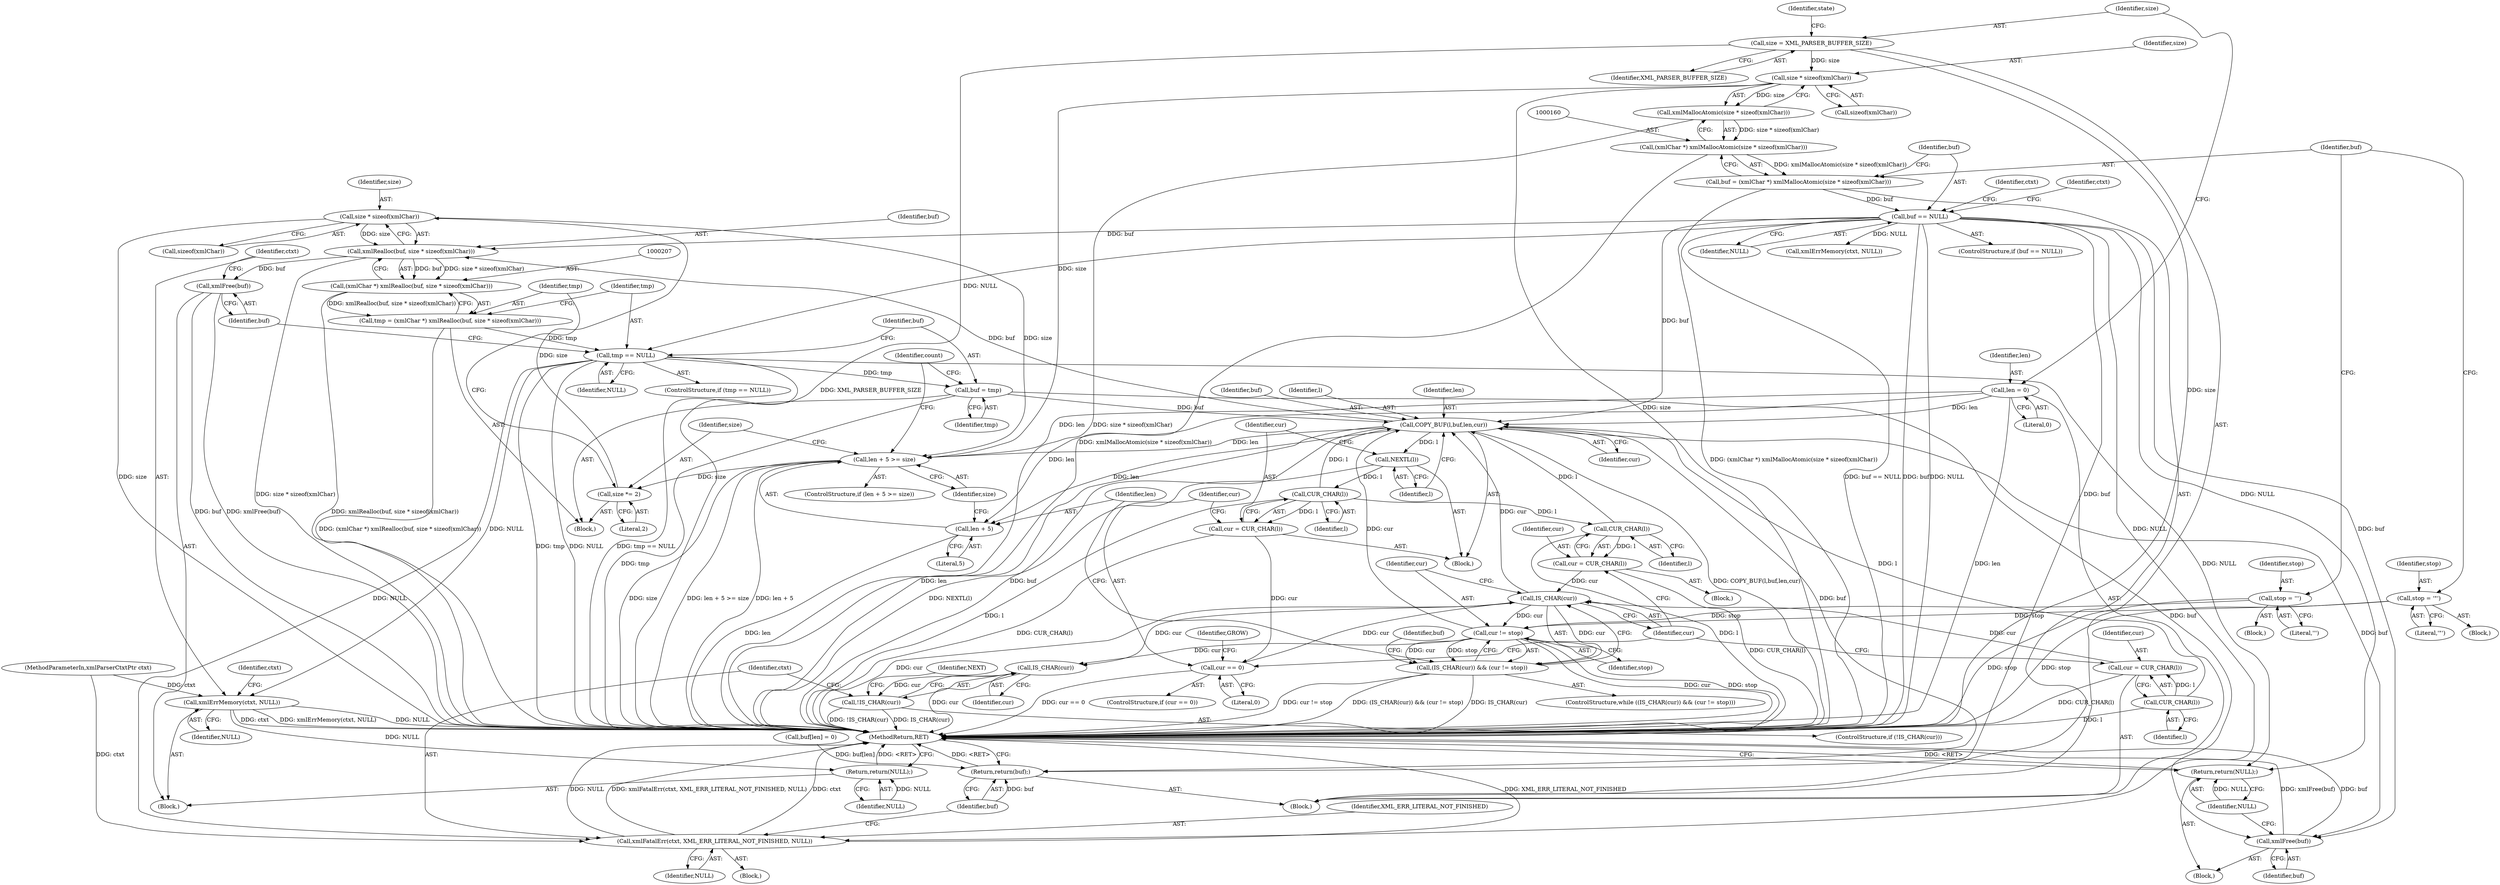 digraph "0_Chrome_d0947db40187f4708c58e64cbd6013faf9eddeed_36@API" {
"1000210" [label="(Call,size * sizeof(xmlChar))"];
"1000201" [label="(Call,size *= 2)"];
"1000194" [label="(Call,len + 5 >= size)"];
"1000109" [label="(Call,len = 0)"];
"1000258" [label="(Call,COPY_BUF(l,buf,len,cur))"];
"1000183" [label="(Call,CUR_CHAR(l))"];
"1000267" [label="(Call,CUR_CHAR(l))"];
"1000263" [label="(Call,NEXTL(l))"];
"1000278" [label="(Call,CUR_CHAR(l))"];
"1000233" [label="(Call,buf = tmp)"];
"1000215" [label="(Call,tmp == NULL)"];
"1000204" [label="(Call,tmp = (xmlChar *) xmlRealloc(buf, size * sizeof(xmlChar)))"];
"1000206" [label="(Call,(xmlChar *) xmlRealloc(buf, size * sizeof(xmlChar)))"];
"1000208" [label="(Call,xmlRealloc(buf, size * sizeof(xmlChar)))"];
"1000167" [label="(Call,buf == NULL)"];
"1000157" [label="(Call,buf = (xmlChar *) xmlMallocAtomic(size * sizeof(xmlChar)))"];
"1000159" [label="(Call,(xmlChar *) xmlMallocAtomic(size * sizeof(xmlChar)))"];
"1000161" [label="(Call,xmlMallocAtomic(size * sizeof(xmlChar)))"];
"1000162" [label="(Call,size * sizeof(xmlChar))"];
"1000113" [label="(Call,size = XML_PARSER_BUFFER_SIZE)"];
"1000210" [label="(Call,size * sizeof(xmlChar))"];
"1000187" [label="(Call,IS_CHAR(cur))"];
"1000181" [label="(Call,cur = CUR_CHAR(l))"];
"1000276" [label="(Call,cur = CUR_CHAR(l))"];
"1000270" [label="(Call,cur == 0)"];
"1000265" [label="(Call,cur = CUR_CHAR(l))"];
"1000189" [label="(Call,cur != stop)"];
"1000146" [label="(Call,stop = '\'')"];
"1000136" [label="(Call,stop = '\"')"];
"1000221" [label="(Call,xmlErrMemory(ctxt, NULL))"];
"1000231" [label="(Return,return(NULL);)"];
"1000254" [label="(Call,xmlFree(buf))"];
"1000195" [label="(Call,len + 5)"];
"1000186" [label="(Call,(IS_CHAR(cur)) && (cur != stop))"];
"1000294" [label="(Call,IS_CHAR(cur))"];
"1000293" [label="(Call,!IS_CHAR(cur))"];
"1000304" [label="(Return,return(buf);)"];
"1000256" [label="(Return,return(NULL);)"];
"1000297" [label="(Call,xmlFatalErr(ctxt, XML_ERR_LITERAL_NOT_FINISHED, NULL))"];
"1000219" [label="(Call,xmlFree(buf))"];
"1000147" [label="(Identifier,stop)"];
"1000203" [label="(Literal,2)"];
"1000232" [label="(Identifier,NULL)"];
"1000292" [label="(ControlStructure,if (!IS_CHAR(cur)))"];
"1000296" [label="(Block,)"];
"1000257" [label="(Identifier,NULL)"];
"1000298" [label="(Identifier,ctxt)"];
"1000157" [label="(Call,buf = (xmlChar *) xmlMallocAtomic(size * sizeof(xmlChar)))"];
"1000262" [label="(Identifier,cur)"];
"1000192" [label="(Block,)"];
"1000204" [label="(Call,tmp = (xmlChar *) xmlRealloc(buf, size * sizeof(xmlChar)))"];
"1000194" [label="(Call,len + 5 >= size)"];
"1000215" [label="(Call,tmp == NULL)"];
"1000280" [label="(Call,buf[len] = 0)"];
"1000282" [label="(Identifier,buf)"];
"1000263" [label="(Call,NEXTL(l))"];
"1000163" [label="(Identifier,size)"];
"1000195" [label="(Call,len + 5)"];
"1000271" [label="(Identifier,cur)"];
"1000276" [label="(Call,cur = CUR_CHAR(l))"];
"1000269" [label="(ControlStructure,if (cur == 0))"];
"1000268" [label="(Identifier,l)"];
"1000114" [label="(Identifier,size)"];
"1000295" [label="(Identifier,cur)"];
"1000196" [label="(Identifier,len)"];
"1000136" [label="(Call,stop = '\"')"];
"1000183" [label="(Call,CUR_CHAR(l))"];
"1000103" [label="(Block,)"];
"1000167" [label="(Call,buf == NULL)"];
"1000223" [label="(Identifier,NULL)"];
"1000206" [label="(Call,(xmlChar *) xmlRealloc(buf, size * sizeof(xmlChar)))"];
"1000255" [label="(Identifier,buf)"];
"1000300" [label="(Identifier,NULL)"];
"1000111" [label="(Literal,0)"];
"1000138" [label="(Literal,'\"')"];
"1000235" [label="(Identifier,tmp)"];
"1000260" [label="(Identifier,buf)"];
"1000277" [label="(Identifier,cur)"];
"1000305" [label="(Identifier,buf)"];
"1000102" [label="(MethodParameterIn,xmlParserCtxtPtr ctxt)"];
"1000237" [label="(Identifier,count)"];
"1000166" [label="(ControlStructure,if (buf == NULL))"];
"1000279" [label="(Identifier,l)"];
"1000221" [label="(Call,xmlErrMemory(ctxt, NULL))"];
"1000144" [label="(Block,)"];
"1000199" [label="(Block,)"];
"1000273" [label="(Block,)"];
"1000110" [label="(Identifier,len)"];
"1000220" [label="(Identifier,buf)"];
"1000113" [label="(Call,size = XML_PARSER_BUFFER_SIZE)"];
"1000217" [label="(Identifier,NULL)"];
"1000115" [label="(Identifier,XML_PARSER_BUFFER_SIZE)"];
"1000303" [label="(Identifier,NEXT)"];
"1000181" [label="(Call,cur = CUR_CHAR(l))"];
"1000299" [label="(Identifier,XML_ERR_LITERAL_NOT_FINISHED)"];
"1000226" [label="(Identifier,ctxt)"];
"1000267" [label="(Call,CUR_CHAR(l))"];
"1000109" [label="(Call,len = 0)"];
"1000270" [label="(Call,cur == 0)"];
"1000218" [label="(Block,)"];
"1000191" [label="(Identifier,stop)"];
"1000210" [label="(Call,size * sizeof(xmlChar))"];
"1000219" [label="(Call,xmlFree(buf))"];
"1000134" [label="(Block,)"];
"1000202" [label="(Identifier,size)"];
"1000137" [label="(Identifier,stop)"];
"1000148" [label="(Literal,'\'')"];
"1000297" [label="(Call,xmlFatalErr(ctxt, XML_ERR_LITERAL_NOT_FINISHED, NULL))"];
"1000222" [label="(Identifier,ctxt)"];
"1000198" [label="(Identifier,size)"];
"1000184" [label="(Identifier,l)"];
"1000256" [label="(Return,return(NULL);)"];
"1000231" [label="(Return,return(NULL);)"];
"1000146" [label="(Call,stop = '\'')"];
"1000208" [label="(Call,xmlRealloc(buf, size * sizeof(xmlChar)))"];
"1000254" [label="(Call,xmlFree(buf))"];
"1000234" [label="(Identifier,buf)"];
"1000182" [label="(Identifier,cur)"];
"1000211" [label="(Identifier,size)"];
"1000306" [label="(MethodReturn,RET)"];
"1000209" [label="(Identifier,buf)"];
"1000259" [label="(Identifier,l)"];
"1000121" [label="(Identifier,state)"];
"1000169" [label="(Identifier,NULL)"];
"1000193" [label="(ControlStructure,if (len + 5 >= size))"];
"1000186" [label="(Call,(IS_CHAR(cur)) && (cur != stop))"];
"1000197" [label="(Literal,5)"];
"1000264" [label="(Identifier,l)"];
"1000205" [label="(Identifier,tmp)"];
"1000178" [label="(Identifier,ctxt)"];
"1000190" [label="(Identifier,cur)"];
"1000258" [label="(Call,COPY_BUF(l,buf,len,cur))"];
"1000278" [label="(Call,CUR_CHAR(l))"];
"1000216" [label="(Identifier,tmp)"];
"1000233" [label="(Call,buf = tmp)"];
"1000158" [label="(Identifier,buf)"];
"1000161" [label="(Call,xmlMallocAtomic(size * sizeof(xmlChar)))"];
"1000159" [label="(Call,(xmlChar *) xmlMallocAtomic(size * sizeof(xmlChar)))"];
"1000164" [label="(Call,sizeof(xmlChar))"];
"1000162" [label="(Call,size * sizeof(xmlChar))"];
"1000185" [label="(ControlStructure,while ((IS_CHAR(cur)) && (cur != stop)))"];
"1000172" [label="(Identifier,ctxt)"];
"1000189" [label="(Call,cur != stop)"];
"1000201" [label="(Call,size *= 2)"];
"1000265" [label="(Call,cur = CUR_CHAR(l))"];
"1000294" [label="(Call,IS_CHAR(cur))"];
"1000274" [label="(Identifier,GROW)"];
"1000293" [label="(Call,!IS_CHAR(cur))"];
"1000212" [label="(Call,sizeof(xmlChar))"];
"1000253" [label="(Block,)"];
"1000304" [label="(Return,return(buf);)"];
"1000168" [label="(Identifier,buf)"];
"1000261" [label="(Identifier,len)"];
"1000188" [label="(Identifier,cur)"];
"1000272" [label="(Literal,0)"];
"1000266" [label="(Identifier,cur)"];
"1000214" [label="(ControlStructure,if (tmp == NULL))"];
"1000187" [label="(Call,IS_CHAR(cur))"];
"1000171" [label="(Call,xmlErrMemory(ctxt, NULL))"];
"1000210" -> "1000208"  [label="AST: "];
"1000210" -> "1000212"  [label="CFG: "];
"1000211" -> "1000210"  [label="AST: "];
"1000212" -> "1000210"  [label="AST: "];
"1000208" -> "1000210"  [label="CFG: "];
"1000210" -> "1000306"  [label="DDG: size"];
"1000210" -> "1000194"  [label="DDG: size"];
"1000210" -> "1000208"  [label="DDG: size"];
"1000201" -> "1000210"  [label="DDG: size"];
"1000201" -> "1000199"  [label="AST: "];
"1000201" -> "1000203"  [label="CFG: "];
"1000202" -> "1000201"  [label="AST: "];
"1000203" -> "1000201"  [label="AST: "];
"1000205" -> "1000201"  [label="CFG: "];
"1000194" -> "1000201"  [label="DDG: size"];
"1000194" -> "1000193"  [label="AST: "];
"1000194" -> "1000198"  [label="CFG: "];
"1000195" -> "1000194"  [label="AST: "];
"1000198" -> "1000194"  [label="AST: "];
"1000202" -> "1000194"  [label="CFG: "];
"1000237" -> "1000194"  [label="CFG: "];
"1000194" -> "1000306"  [label="DDG: len + 5 >= size"];
"1000194" -> "1000306"  [label="DDG: len + 5"];
"1000194" -> "1000306"  [label="DDG: size"];
"1000109" -> "1000194"  [label="DDG: len"];
"1000258" -> "1000194"  [label="DDG: len"];
"1000162" -> "1000194"  [label="DDG: size"];
"1000109" -> "1000103"  [label="AST: "];
"1000109" -> "1000111"  [label="CFG: "];
"1000110" -> "1000109"  [label="AST: "];
"1000111" -> "1000109"  [label="AST: "];
"1000114" -> "1000109"  [label="CFG: "];
"1000109" -> "1000306"  [label="DDG: len"];
"1000109" -> "1000195"  [label="DDG: len"];
"1000109" -> "1000258"  [label="DDG: len"];
"1000258" -> "1000192"  [label="AST: "];
"1000258" -> "1000262"  [label="CFG: "];
"1000259" -> "1000258"  [label="AST: "];
"1000260" -> "1000258"  [label="AST: "];
"1000261" -> "1000258"  [label="AST: "];
"1000262" -> "1000258"  [label="AST: "];
"1000264" -> "1000258"  [label="CFG: "];
"1000258" -> "1000306"  [label="DDG: len"];
"1000258" -> "1000306"  [label="DDG: buf"];
"1000258" -> "1000306"  [label="DDG: COPY_BUF(l,buf,len,cur)"];
"1000258" -> "1000195"  [label="DDG: len"];
"1000258" -> "1000208"  [label="DDG: buf"];
"1000258" -> "1000254"  [label="DDG: buf"];
"1000183" -> "1000258"  [label="DDG: l"];
"1000267" -> "1000258"  [label="DDG: l"];
"1000278" -> "1000258"  [label="DDG: l"];
"1000233" -> "1000258"  [label="DDG: buf"];
"1000167" -> "1000258"  [label="DDG: buf"];
"1000187" -> "1000258"  [label="DDG: cur"];
"1000189" -> "1000258"  [label="DDG: cur"];
"1000258" -> "1000263"  [label="DDG: l"];
"1000258" -> "1000304"  [label="DDG: buf"];
"1000183" -> "1000181"  [label="AST: "];
"1000183" -> "1000184"  [label="CFG: "];
"1000184" -> "1000183"  [label="AST: "];
"1000181" -> "1000183"  [label="CFG: "];
"1000183" -> "1000306"  [label="DDG: l"];
"1000183" -> "1000181"  [label="DDG: l"];
"1000267" -> "1000265"  [label="AST: "];
"1000267" -> "1000268"  [label="CFG: "];
"1000268" -> "1000267"  [label="AST: "];
"1000265" -> "1000267"  [label="CFG: "];
"1000267" -> "1000306"  [label="DDG: l"];
"1000267" -> "1000265"  [label="DDG: l"];
"1000263" -> "1000267"  [label="DDG: l"];
"1000267" -> "1000278"  [label="DDG: l"];
"1000263" -> "1000192"  [label="AST: "];
"1000263" -> "1000264"  [label="CFG: "];
"1000264" -> "1000263"  [label="AST: "];
"1000266" -> "1000263"  [label="CFG: "];
"1000263" -> "1000306"  [label="DDG: NEXTL(l)"];
"1000278" -> "1000276"  [label="AST: "];
"1000278" -> "1000279"  [label="CFG: "];
"1000279" -> "1000278"  [label="AST: "];
"1000276" -> "1000278"  [label="CFG: "];
"1000278" -> "1000306"  [label="DDG: l"];
"1000278" -> "1000276"  [label="DDG: l"];
"1000233" -> "1000199"  [label="AST: "];
"1000233" -> "1000235"  [label="CFG: "];
"1000234" -> "1000233"  [label="AST: "];
"1000235" -> "1000233"  [label="AST: "];
"1000237" -> "1000233"  [label="CFG: "];
"1000233" -> "1000306"  [label="DDG: tmp"];
"1000215" -> "1000233"  [label="DDG: tmp"];
"1000233" -> "1000254"  [label="DDG: buf"];
"1000215" -> "1000214"  [label="AST: "];
"1000215" -> "1000217"  [label="CFG: "];
"1000216" -> "1000215"  [label="AST: "];
"1000217" -> "1000215"  [label="AST: "];
"1000220" -> "1000215"  [label="CFG: "];
"1000234" -> "1000215"  [label="CFG: "];
"1000215" -> "1000306"  [label="DDG: tmp"];
"1000215" -> "1000306"  [label="DDG: NULL"];
"1000215" -> "1000306"  [label="DDG: tmp == NULL"];
"1000204" -> "1000215"  [label="DDG: tmp"];
"1000167" -> "1000215"  [label="DDG: NULL"];
"1000215" -> "1000221"  [label="DDG: NULL"];
"1000215" -> "1000256"  [label="DDG: NULL"];
"1000215" -> "1000297"  [label="DDG: NULL"];
"1000204" -> "1000199"  [label="AST: "];
"1000204" -> "1000206"  [label="CFG: "];
"1000205" -> "1000204"  [label="AST: "];
"1000206" -> "1000204"  [label="AST: "];
"1000216" -> "1000204"  [label="CFG: "];
"1000204" -> "1000306"  [label="DDG: (xmlChar *) xmlRealloc(buf, size * sizeof(xmlChar))"];
"1000206" -> "1000204"  [label="DDG: xmlRealloc(buf, size * sizeof(xmlChar))"];
"1000206" -> "1000208"  [label="CFG: "];
"1000207" -> "1000206"  [label="AST: "];
"1000208" -> "1000206"  [label="AST: "];
"1000206" -> "1000306"  [label="DDG: xmlRealloc(buf, size * sizeof(xmlChar))"];
"1000208" -> "1000206"  [label="DDG: buf"];
"1000208" -> "1000206"  [label="DDG: size * sizeof(xmlChar)"];
"1000209" -> "1000208"  [label="AST: "];
"1000208" -> "1000306"  [label="DDG: size * sizeof(xmlChar)"];
"1000167" -> "1000208"  [label="DDG: buf"];
"1000208" -> "1000219"  [label="DDG: buf"];
"1000167" -> "1000166"  [label="AST: "];
"1000167" -> "1000169"  [label="CFG: "];
"1000168" -> "1000167"  [label="AST: "];
"1000169" -> "1000167"  [label="AST: "];
"1000172" -> "1000167"  [label="CFG: "];
"1000178" -> "1000167"  [label="CFG: "];
"1000167" -> "1000306"  [label="DDG: buf"];
"1000167" -> "1000306"  [label="DDG: NULL"];
"1000167" -> "1000306"  [label="DDG: buf == NULL"];
"1000157" -> "1000167"  [label="DDG: buf"];
"1000167" -> "1000171"  [label="DDG: NULL"];
"1000167" -> "1000254"  [label="DDG: buf"];
"1000167" -> "1000256"  [label="DDG: NULL"];
"1000167" -> "1000297"  [label="DDG: NULL"];
"1000167" -> "1000304"  [label="DDG: buf"];
"1000157" -> "1000103"  [label="AST: "];
"1000157" -> "1000159"  [label="CFG: "];
"1000158" -> "1000157"  [label="AST: "];
"1000159" -> "1000157"  [label="AST: "];
"1000168" -> "1000157"  [label="CFG: "];
"1000157" -> "1000306"  [label="DDG: (xmlChar *) xmlMallocAtomic(size * sizeof(xmlChar))"];
"1000159" -> "1000157"  [label="DDG: xmlMallocAtomic(size * sizeof(xmlChar))"];
"1000159" -> "1000161"  [label="CFG: "];
"1000160" -> "1000159"  [label="AST: "];
"1000161" -> "1000159"  [label="AST: "];
"1000159" -> "1000306"  [label="DDG: xmlMallocAtomic(size * sizeof(xmlChar))"];
"1000161" -> "1000159"  [label="DDG: size * sizeof(xmlChar)"];
"1000161" -> "1000162"  [label="CFG: "];
"1000162" -> "1000161"  [label="AST: "];
"1000161" -> "1000306"  [label="DDG: size * sizeof(xmlChar)"];
"1000162" -> "1000161"  [label="DDG: size"];
"1000162" -> "1000164"  [label="CFG: "];
"1000163" -> "1000162"  [label="AST: "];
"1000164" -> "1000162"  [label="AST: "];
"1000162" -> "1000306"  [label="DDG: size"];
"1000113" -> "1000162"  [label="DDG: size"];
"1000113" -> "1000103"  [label="AST: "];
"1000113" -> "1000115"  [label="CFG: "];
"1000114" -> "1000113"  [label="AST: "];
"1000115" -> "1000113"  [label="AST: "];
"1000121" -> "1000113"  [label="CFG: "];
"1000113" -> "1000306"  [label="DDG: size"];
"1000113" -> "1000306"  [label="DDG: XML_PARSER_BUFFER_SIZE"];
"1000187" -> "1000186"  [label="AST: "];
"1000187" -> "1000188"  [label="CFG: "];
"1000188" -> "1000187"  [label="AST: "];
"1000190" -> "1000187"  [label="CFG: "];
"1000186" -> "1000187"  [label="CFG: "];
"1000187" -> "1000306"  [label="DDG: cur"];
"1000187" -> "1000186"  [label="DDG: cur"];
"1000181" -> "1000187"  [label="DDG: cur"];
"1000276" -> "1000187"  [label="DDG: cur"];
"1000270" -> "1000187"  [label="DDG: cur"];
"1000187" -> "1000189"  [label="DDG: cur"];
"1000187" -> "1000294"  [label="DDG: cur"];
"1000181" -> "1000103"  [label="AST: "];
"1000182" -> "1000181"  [label="AST: "];
"1000188" -> "1000181"  [label="CFG: "];
"1000181" -> "1000306"  [label="DDG: CUR_CHAR(l)"];
"1000276" -> "1000273"  [label="AST: "];
"1000277" -> "1000276"  [label="AST: "];
"1000188" -> "1000276"  [label="CFG: "];
"1000276" -> "1000306"  [label="DDG: CUR_CHAR(l)"];
"1000270" -> "1000269"  [label="AST: "];
"1000270" -> "1000272"  [label="CFG: "];
"1000271" -> "1000270"  [label="AST: "];
"1000272" -> "1000270"  [label="AST: "];
"1000188" -> "1000270"  [label="CFG: "];
"1000274" -> "1000270"  [label="CFG: "];
"1000270" -> "1000306"  [label="DDG: cur == 0"];
"1000265" -> "1000270"  [label="DDG: cur"];
"1000265" -> "1000192"  [label="AST: "];
"1000266" -> "1000265"  [label="AST: "];
"1000271" -> "1000265"  [label="CFG: "];
"1000265" -> "1000306"  [label="DDG: CUR_CHAR(l)"];
"1000189" -> "1000186"  [label="AST: "];
"1000189" -> "1000191"  [label="CFG: "];
"1000190" -> "1000189"  [label="AST: "];
"1000191" -> "1000189"  [label="AST: "];
"1000186" -> "1000189"  [label="CFG: "];
"1000189" -> "1000306"  [label="DDG: cur"];
"1000189" -> "1000306"  [label="DDG: stop"];
"1000189" -> "1000186"  [label="DDG: cur"];
"1000189" -> "1000186"  [label="DDG: stop"];
"1000146" -> "1000189"  [label="DDG: stop"];
"1000136" -> "1000189"  [label="DDG: stop"];
"1000189" -> "1000294"  [label="DDG: cur"];
"1000146" -> "1000144"  [label="AST: "];
"1000146" -> "1000148"  [label="CFG: "];
"1000147" -> "1000146"  [label="AST: "];
"1000148" -> "1000146"  [label="AST: "];
"1000158" -> "1000146"  [label="CFG: "];
"1000146" -> "1000306"  [label="DDG: stop"];
"1000136" -> "1000134"  [label="AST: "];
"1000136" -> "1000138"  [label="CFG: "];
"1000137" -> "1000136"  [label="AST: "];
"1000138" -> "1000136"  [label="AST: "];
"1000158" -> "1000136"  [label="CFG: "];
"1000136" -> "1000306"  [label="DDG: stop"];
"1000221" -> "1000218"  [label="AST: "];
"1000221" -> "1000223"  [label="CFG: "];
"1000222" -> "1000221"  [label="AST: "];
"1000223" -> "1000221"  [label="AST: "];
"1000226" -> "1000221"  [label="CFG: "];
"1000221" -> "1000306"  [label="DDG: xmlErrMemory(ctxt, NULL)"];
"1000221" -> "1000306"  [label="DDG: NULL"];
"1000221" -> "1000306"  [label="DDG: ctxt"];
"1000102" -> "1000221"  [label="DDG: ctxt"];
"1000221" -> "1000231"  [label="DDG: NULL"];
"1000231" -> "1000218"  [label="AST: "];
"1000231" -> "1000232"  [label="CFG: "];
"1000232" -> "1000231"  [label="AST: "];
"1000306" -> "1000231"  [label="CFG: "];
"1000231" -> "1000306"  [label="DDG: <RET>"];
"1000232" -> "1000231"  [label="DDG: NULL"];
"1000254" -> "1000253"  [label="AST: "];
"1000254" -> "1000255"  [label="CFG: "];
"1000255" -> "1000254"  [label="AST: "];
"1000257" -> "1000254"  [label="CFG: "];
"1000254" -> "1000306"  [label="DDG: buf"];
"1000254" -> "1000306"  [label="DDG: xmlFree(buf)"];
"1000195" -> "1000197"  [label="CFG: "];
"1000196" -> "1000195"  [label="AST: "];
"1000197" -> "1000195"  [label="AST: "];
"1000198" -> "1000195"  [label="CFG: "];
"1000195" -> "1000306"  [label="DDG: len"];
"1000186" -> "1000185"  [label="AST: "];
"1000196" -> "1000186"  [label="CFG: "];
"1000282" -> "1000186"  [label="CFG: "];
"1000186" -> "1000306"  [label="DDG: (IS_CHAR(cur)) && (cur != stop)"];
"1000186" -> "1000306"  [label="DDG: IS_CHAR(cur)"];
"1000186" -> "1000306"  [label="DDG: cur != stop"];
"1000294" -> "1000293"  [label="AST: "];
"1000294" -> "1000295"  [label="CFG: "];
"1000295" -> "1000294"  [label="AST: "];
"1000293" -> "1000294"  [label="CFG: "];
"1000294" -> "1000306"  [label="DDG: cur"];
"1000294" -> "1000293"  [label="DDG: cur"];
"1000293" -> "1000292"  [label="AST: "];
"1000298" -> "1000293"  [label="CFG: "];
"1000303" -> "1000293"  [label="CFG: "];
"1000293" -> "1000306"  [label="DDG: IS_CHAR(cur)"];
"1000293" -> "1000306"  [label="DDG: !IS_CHAR(cur)"];
"1000304" -> "1000103"  [label="AST: "];
"1000304" -> "1000305"  [label="CFG: "];
"1000305" -> "1000304"  [label="AST: "];
"1000306" -> "1000304"  [label="CFG: "];
"1000304" -> "1000306"  [label="DDG: <RET>"];
"1000305" -> "1000304"  [label="DDG: buf"];
"1000280" -> "1000304"  [label="DDG: buf[len]"];
"1000256" -> "1000253"  [label="AST: "];
"1000256" -> "1000257"  [label="CFG: "];
"1000257" -> "1000256"  [label="AST: "];
"1000306" -> "1000256"  [label="CFG: "];
"1000256" -> "1000306"  [label="DDG: <RET>"];
"1000257" -> "1000256"  [label="DDG: NULL"];
"1000297" -> "1000296"  [label="AST: "];
"1000297" -> "1000300"  [label="CFG: "];
"1000298" -> "1000297"  [label="AST: "];
"1000299" -> "1000297"  [label="AST: "];
"1000300" -> "1000297"  [label="AST: "];
"1000305" -> "1000297"  [label="CFG: "];
"1000297" -> "1000306"  [label="DDG: ctxt"];
"1000297" -> "1000306"  [label="DDG: XML_ERR_LITERAL_NOT_FINISHED"];
"1000297" -> "1000306"  [label="DDG: NULL"];
"1000297" -> "1000306"  [label="DDG: xmlFatalErr(ctxt, XML_ERR_LITERAL_NOT_FINISHED, NULL)"];
"1000102" -> "1000297"  [label="DDG: ctxt"];
"1000219" -> "1000218"  [label="AST: "];
"1000219" -> "1000220"  [label="CFG: "];
"1000220" -> "1000219"  [label="AST: "];
"1000222" -> "1000219"  [label="CFG: "];
"1000219" -> "1000306"  [label="DDG: xmlFree(buf)"];
"1000219" -> "1000306"  [label="DDG: buf"];
}

